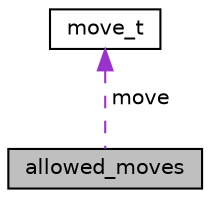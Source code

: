 digraph "allowed_moves"
{
 // LATEX_PDF_SIZE
  edge [fontname="Helvetica",fontsize="10",labelfontname="Helvetica",labelfontsize="10"];
  node [fontname="Helvetica",fontsize="10",shape=record];
  Node1 [label="allowed_moves",height=0.2,width=0.4,color="black", fillcolor="grey75", style="filled", fontcolor="black",tooltip="Table of moves allowed in the board. Its size changes through the game."];
  Node2 -> Node1 [dir="back",color="darkorchid3",fontsize="10",style="dashed",label=" move" ,fontname="Helvetica"];
  Node2 [label="move_t",height=0.2,width=0.4,color="black", fillcolor="white", style="filled",URL="$structmove__t.html",tooltip="Describe a position on a board."];
}
